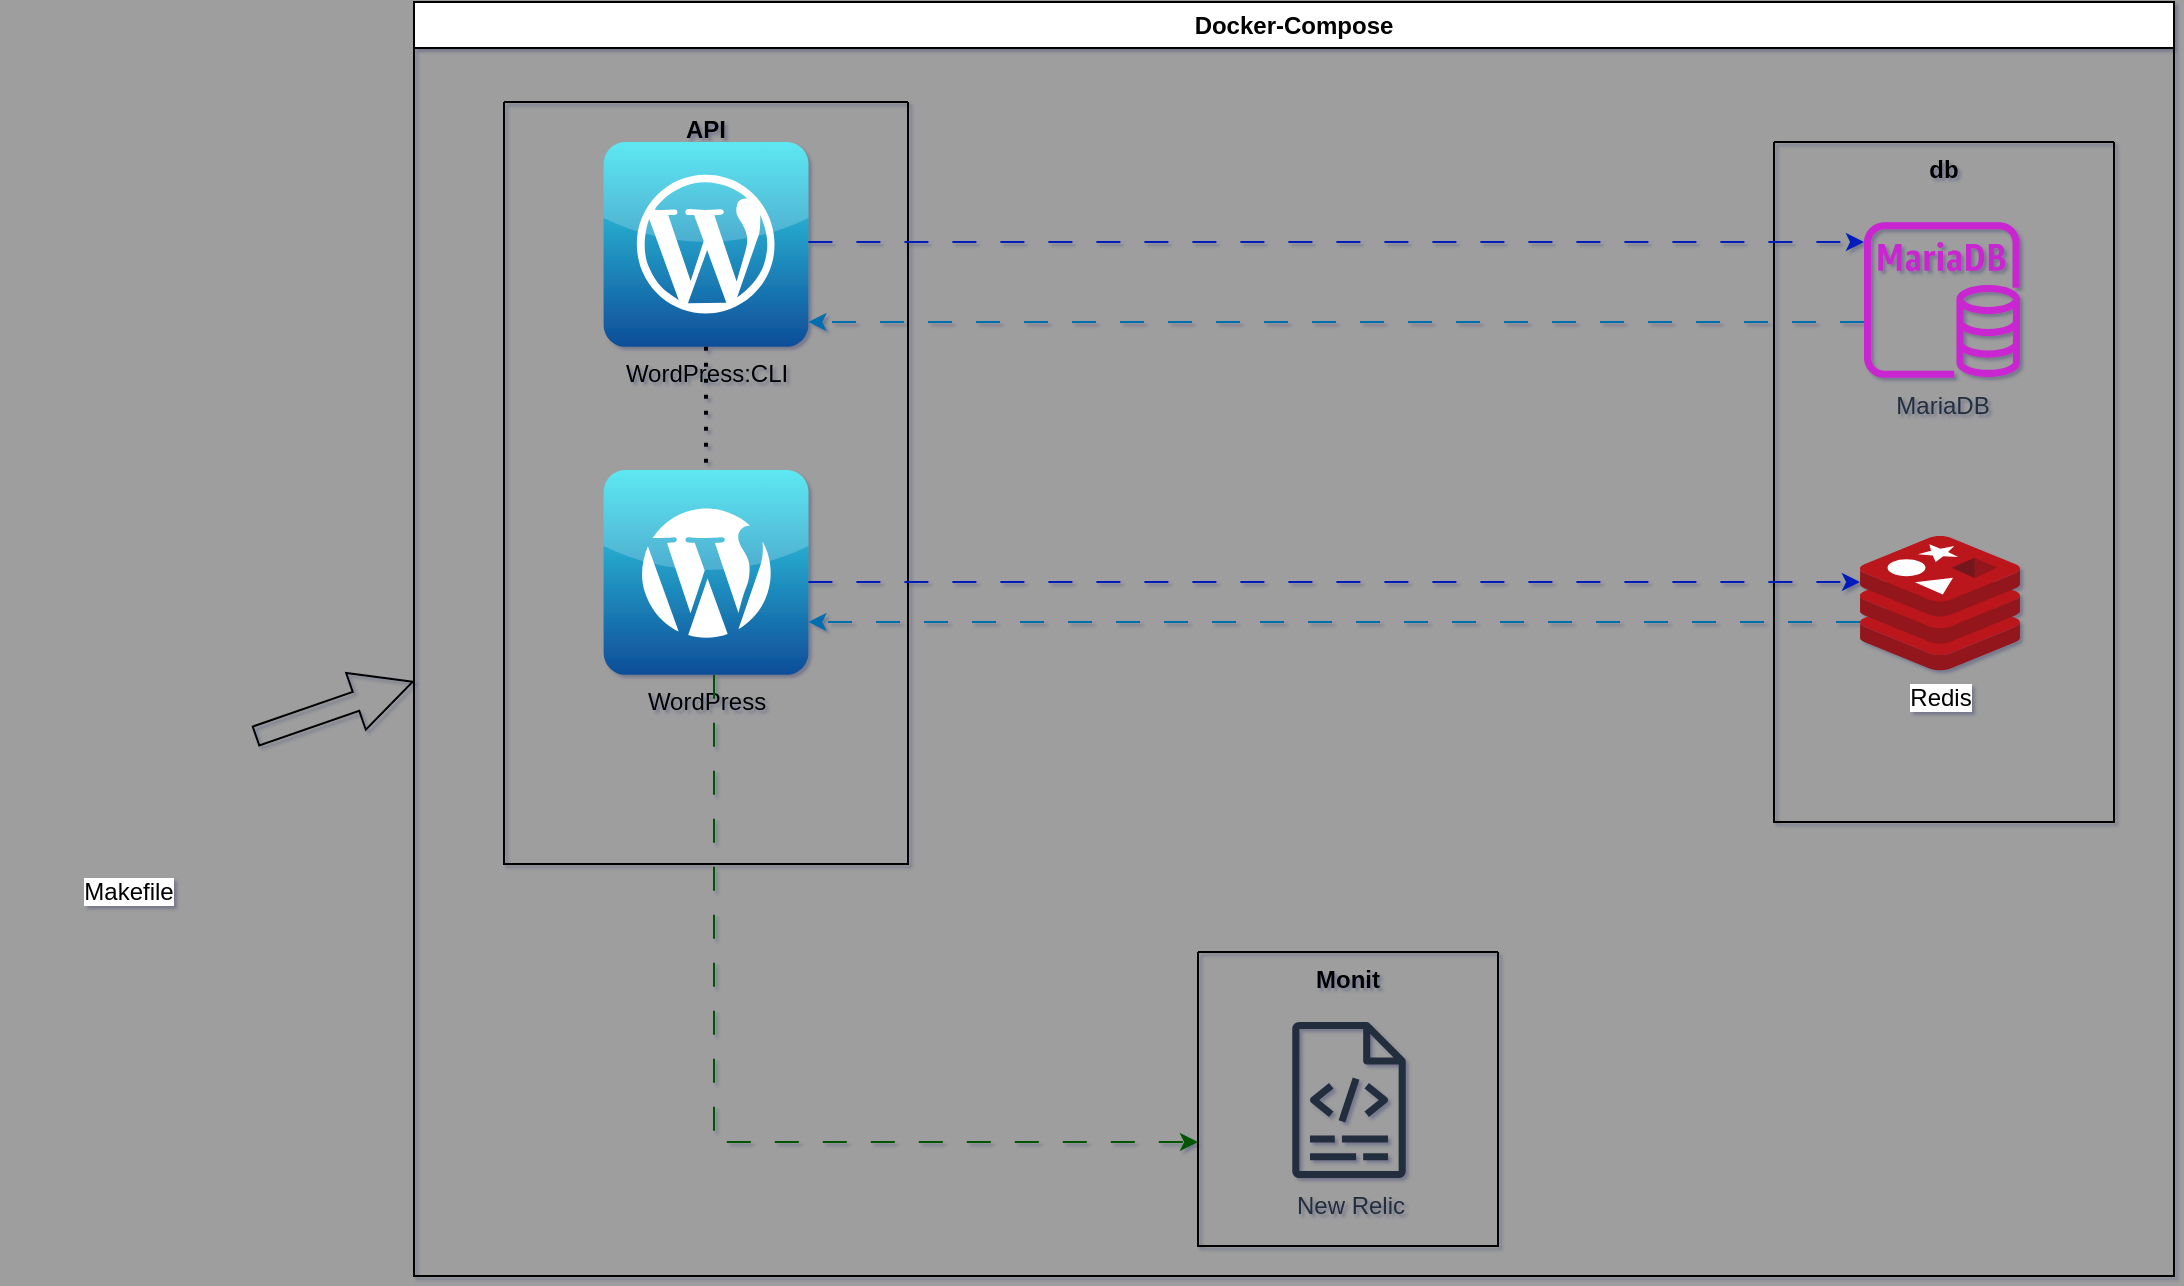 <mxfile version="22.1.5" type="github">
  <diagram id="Ht1M8jgEwFfnCIfOTk4-" name="Page-1">
    <mxGraphModel dx="2028" dy="1701" grid="0" gridSize="10" guides="1" tooltips="1" connect="1" arrows="1" fold="1" page="0" pageScale="1" pageWidth="1169" pageHeight="827" background="#9E9E9E" math="0" shadow="1">
      <root>
        <mxCell id="0" />
        <mxCell id="1" parent="0" />
        <mxCell id="13CA2K0NK5GTZpFBHueO-3" value="&lt;div&gt;Docker-Compose&lt;/div&gt;" style="swimlane;whiteSpace=wrap;html=1;" vertex="1" parent="1">
          <mxGeometry x="115" y="-675" width="880" height="637" as="geometry" />
        </mxCell>
        <mxCell id="13CA2K0NK5GTZpFBHueO-5" value="db&#xa;" style="swimlane;startSize=0;horizontal=1;verticalAlign=top;" vertex="1" parent="13CA2K0NK5GTZpFBHueO-3">
          <mxGeometry x="680" y="70" width="170" height="340" as="geometry" />
        </mxCell>
        <mxCell id="13CA2K0NK5GTZpFBHueO-6" value="&lt;div&gt;Redis&lt;/div&gt;" style="image;aspect=fixed;html=1;points=[];align=center;fontSize=12;image=img/lib/mscae/Cache_Redis_Product.svg;horizontal=1;verticalAlign=top;" vertex="1" parent="13CA2K0NK5GTZpFBHueO-5">
          <mxGeometry x="43" y="197" width="80" height="67.2" as="geometry" />
        </mxCell>
        <mxCell id="13CA2K0NK5GTZpFBHueO-7" value="&lt;div&gt;MariaDB&lt;/div&gt;&lt;div&gt;&lt;br&gt;&lt;/div&gt;" style="outlineConnect=0;fontColor=#232F3E;gradientColor=none;fillColor=#C925D1;strokeColor=none;dashed=0;verticalLabelPosition=bottom;verticalAlign=top;align=center;html=1;fontSize=12;fontStyle=0;aspect=fixed;pointerEvents=1;shape=mxgraph.aws4.rds_mariadb_instance;horizontal=1;" vertex="1" parent="13CA2K0NK5GTZpFBHueO-5">
          <mxGeometry x="45" y="40" width="78" height="78" as="geometry" />
        </mxCell>
        <mxCell id="13CA2K0NK5GTZpFBHueO-8" value="API&#xa;" style="swimlane;startSize=0;horizontal=1;verticalAlign=top;" vertex="1" parent="13CA2K0NK5GTZpFBHueO-3">
          <mxGeometry x="45" y="50" width="202" height="381" as="geometry" />
        </mxCell>
        <mxCell id="13CA2K0NK5GTZpFBHueO-17" value="WordPress:CLI" style="dashed=0;outlineConnect=0;html=1;align=center;labelPosition=center;verticalLabelPosition=bottom;verticalAlign=top;shape=mxgraph.webicons.wordpress_2;fillColor=#35E2EE;gradientColor=#0E4D99;horizontal=1;" vertex="1" parent="13CA2K0NK5GTZpFBHueO-8">
          <mxGeometry x="49.8" y="20" width="102.4" height="102.4" as="geometry" />
        </mxCell>
        <mxCell id="13CA2K0NK5GTZpFBHueO-9" value="&lt;div&gt;WordPress&lt;/div&gt;" style="dashed=0;outlineConnect=0;html=1;align=center;labelPosition=center;verticalLabelPosition=bottom;verticalAlign=top;shape=mxgraph.webicons.wordpress;fillColor=#35E2EE;gradientColor=#0E4D99;horizontal=1;" vertex="1" parent="13CA2K0NK5GTZpFBHueO-8">
          <mxGeometry x="49.8" y="184" width="102.4" height="102.4" as="geometry" />
        </mxCell>
        <mxCell id="13CA2K0NK5GTZpFBHueO-24" value="" style="endArrow=none;dashed=1;html=1;dashPattern=1 3;strokeWidth=2;rounded=0;horizontal=1;verticalAlign=top;" edge="1" parent="13CA2K0NK5GTZpFBHueO-8" source="13CA2K0NK5GTZpFBHueO-17" target="13CA2K0NK5GTZpFBHueO-9">
          <mxGeometry width="50" height="50" relative="1" as="geometry">
            <mxPoint x="-73.8" y="815.289" as="sourcePoint" />
            <mxPoint x="101.2" y="150.289" as="targetPoint" />
          </mxGeometry>
        </mxCell>
        <mxCell id="13CA2K0NK5GTZpFBHueO-11" value="Monit&#xa;" style="swimlane;startSize=0;horizontal=1;verticalAlign=top;" vertex="1" parent="13CA2K0NK5GTZpFBHueO-3">
          <mxGeometry x="392" y="475" width="150" height="147" as="geometry" />
        </mxCell>
        <mxCell id="13CA2K0NK5GTZpFBHueO-12" value="&lt;div&gt;New Relic&lt;/div&gt;" style="outlineConnect=0;fontColor=#232F3E;gradientColor=none;fillColor=#232F3D;strokeColor=none;dashed=0;verticalLabelPosition=bottom;verticalAlign=top;align=center;html=1;fontSize=12;fontStyle=0;aspect=fixed;pointerEvents=1;shape=mxgraph.aws4.logs;horizontal=1;" vertex="1" parent="13CA2K0NK5GTZpFBHueO-11">
          <mxGeometry x="47" y="35" width="57" height="78" as="geometry" />
        </mxCell>
        <mxCell id="13CA2K0NK5GTZpFBHueO-31" style="edgeStyle=orthogonalEdgeStyle;rounded=0;orthogonalLoop=1;jettySize=auto;html=1;dashed=1;dashPattern=12 12;horizontal=1;verticalAlign=top;fillColor=#0050ef;strokeColor=#001DBC;" edge="1" parent="13CA2K0NK5GTZpFBHueO-3" source="13CA2K0NK5GTZpFBHueO-17" target="13CA2K0NK5GTZpFBHueO-7">
          <mxGeometry relative="1" as="geometry">
            <Array as="points">
              <mxPoint x="600" y="120" />
              <mxPoint x="600" y="120" />
            </Array>
          </mxGeometry>
        </mxCell>
        <mxCell id="13CA2K0NK5GTZpFBHueO-32" style="edgeStyle=orthogonalEdgeStyle;rounded=0;orthogonalLoop=1;jettySize=auto;html=1;dashed=1;dashPattern=12 12;horizontal=1;verticalAlign=top;fillColor=#008a00;strokeColor=#005700;" edge="1" parent="13CA2K0NK5GTZpFBHueO-3" source="13CA2K0NK5GTZpFBHueO-9" target="13CA2K0NK5GTZpFBHueO-11">
          <mxGeometry relative="1" as="geometry">
            <Array as="points">
              <mxPoint x="150" y="570" />
            </Array>
          </mxGeometry>
        </mxCell>
        <mxCell id="13CA2K0NK5GTZpFBHueO-33" style="edgeStyle=orthogonalEdgeStyle;rounded=0;orthogonalLoop=1;jettySize=auto;html=1;dashed=1;dashPattern=12 12;horizontal=1;verticalAlign=top;fillColor=#1ba1e2;strokeColor=#006EAF;" edge="1" parent="13CA2K0NK5GTZpFBHueO-3" source="13CA2K0NK5GTZpFBHueO-7" target="13CA2K0NK5GTZpFBHueO-17">
          <mxGeometry relative="1" as="geometry">
            <Array as="points">
              <mxPoint x="590" y="160" />
              <mxPoint x="590" y="160" />
            </Array>
          </mxGeometry>
        </mxCell>
        <mxCell id="13CA2K0NK5GTZpFBHueO-34" style="edgeStyle=orthogonalEdgeStyle;rounded=0;orthogonalLoop=1;jettySize=auto;html=1;dashed=1;dashPattern=12 12;horizontal=1;verticalAlign=top;fillColor=#0050ef;strokeColor=#001DBC;shadow=0;" edge="1" parent="13CA2K0NK5GTZpFBHueO-3" source="13CA2K0NK5GTZpFBHueO-9" target="13CA2K0NK5GTZpFBHueO-6">
          <mxGeometry relative="1" as="geometry">
            <Array as="points">
              <mxPoint x="600" y="290" />
              <mxPoint x="600" y="290" />
            </Array>
          </mxGeometry>
        </mxCell>
        <mxCell id="13CA2K0NK5GTZpFBHueO-35" style="edgeStyle=orthogonalEdgeStyle;orthogonalLoop=1;jettySize=auto;html=1;dashed=1;dashPattern=12 12;horizontal=1;verticalAlign=top;fillColor=#1ba1e2;strokeColor=#006EAF;jumpStyle=none;rounded=0;" edge="1" parent="13CA2K0NK5GTZpFBHueO-3" source="13CA2K0NK5GTZpFBHueO-6" target="13CA2K0NK5GTZpFBHueO-9">
          <mxGeometry relative="1" as="geometry">
            <Array as="points">
              <mxPoint x="320" y="310" />
              <mxPoint x="320" y="310" />
            </Array>
          </mxGeometry>
        </mxCell>
        <mxCell id="13CA2K0NK5GTZpFBHueO-30" style="edgeStyle=orthogonalEdgeStyle;rounded=0;orthogonalLoop=1;jettySize=auto;html=1;shape=arrow;horizontal=1;verticalAlign=top;" edge="1" parent="1" source="13CA2K0NK5GTZpFBHueO-21">
          <mxGeometry relative="1" as="geometry">
            <mxPoint x="114.353" y="-335.118" as="targetPoint" />
          </mxGeometry>
        </mxCell>
        <mxCell id="13CA2K0NK5GTZpFBHueO-21" value="&lt;div&gt;Makefile&lt;/div&gt;" style="shape=image;html=1;verticalAlign=top;verticalLabelPosition=bottom;labelBackgroundColor=#ffffff;imageAspect=0;aspect=fixed;image=https://cdn3.iconfinder.com/data/icons/UltimateGnome/128x128/mimetypes/text-x-makefile.png;horizontal=1;" vertex="1" parent="1">
          <mxGeometry x="-92" y="-372" width="128" height="128" as="geometry" />
        </mxCell>
      </root>
    </mxGraphModel>
  </diagram>
</mxfile>
